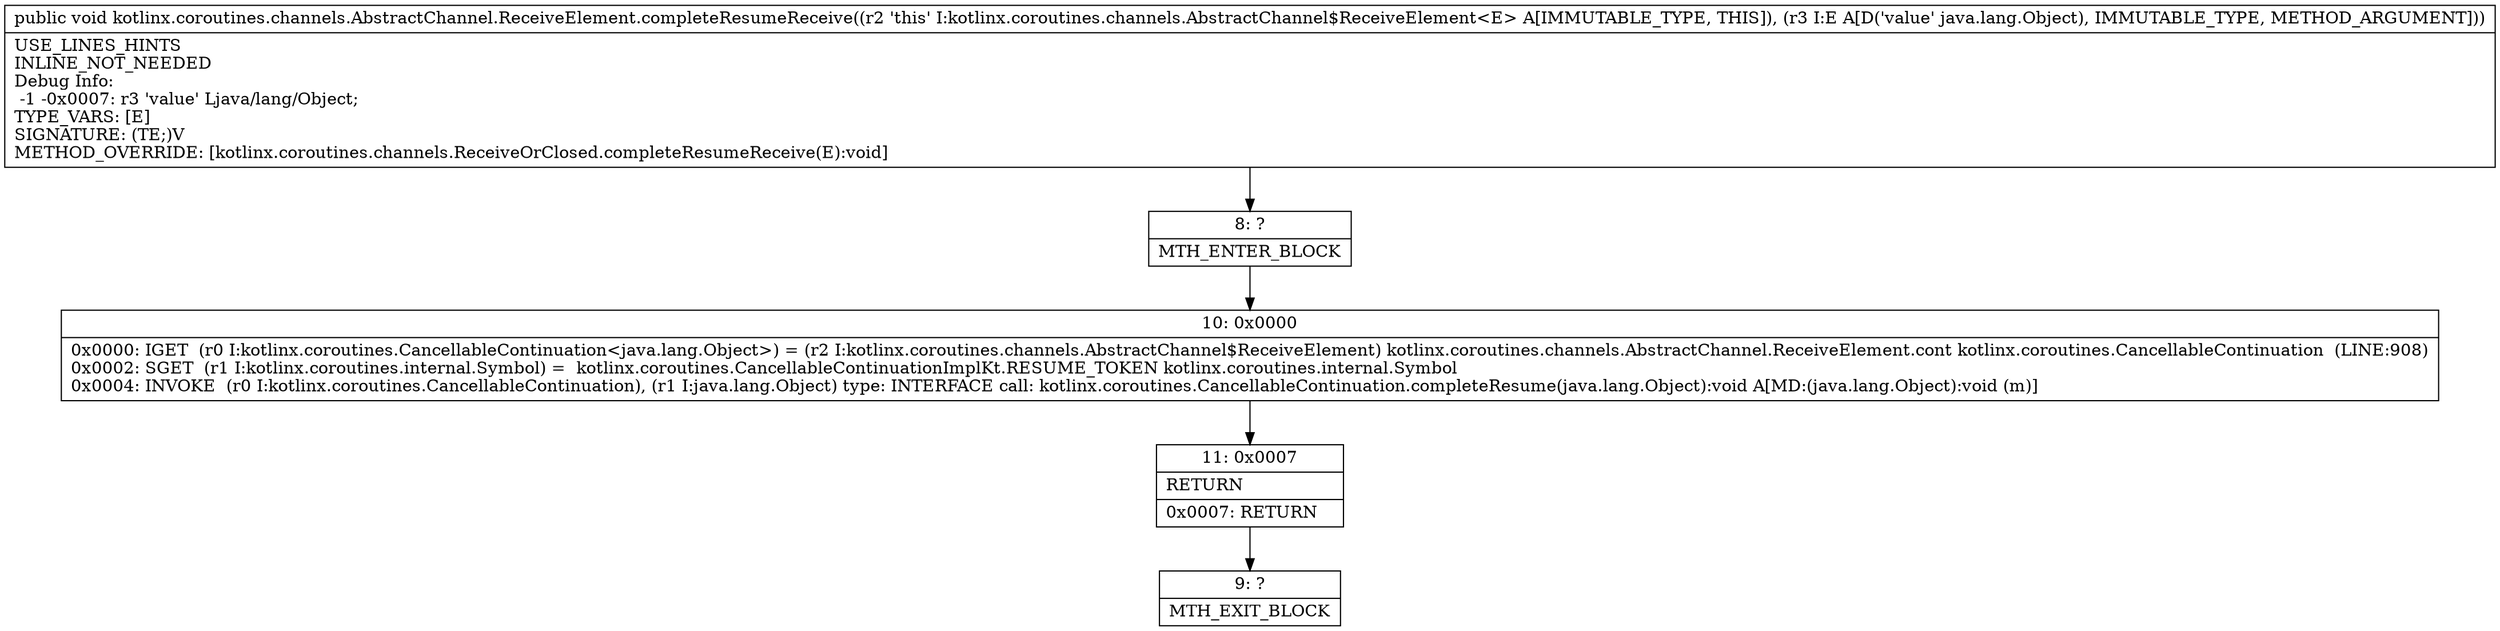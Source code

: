digraph "CFG forkotlinx.coroutines.channels.AbstractChannel.ReceiveElement.completeResumeReceive(Ljava\/lang\/Object;)V" {
Node_8 [shape=record,label="{8\:\ ?|MTH_ENTER_BLOCK\l}"];
Node_10 [shape=record,label="{10\:\ 0x0000|0x0000: IGET  (r0 I:kotlinx.coroutines.CancellableContinuation\<java.lang.Object\>) = (r2 I:kotlinx.coroutines.channels.AbstractChannel$ReceiveElement) kotlinx.coroutines.channels.AbstractChannel.ReceiveElement.cont kotlinx.coroutines.CancellableContinuation  (LINE:908)\l0x0002: SGET  (r1 I:kotlinx.coroutines.internal.Symbol) =  kotlinx.coroutines.CancellableContinuationImplKt.RESUME_TOKEN kotlinx.coroutines.internal.Symbol \l0x0004: INVOKE  (r0 I:kotlinx.coroutines.CancellableContinuation), (r1 I:java.lang.Object) type: INTERFACE call: kotlinx.coroutines.CancellableContinuation.completeResume(java.lang.Object):void A[MD:(java.lang.Object):void (m)]\l}"];
Node_11 [shape=record,label="{11\:\ 0x0007|RETURN\l|0x0007: RETURN   \l}"];
Node_9 [shape=record,label="{9\:\ ?|MTH_EXIT_BLOCK\l}"];
MethodNode[shape=record,label="{public void kotlinx.coroutines.channels.AbstractChannel.ReceiveElement.completeResumeReceive((r2 'this' I:kotlinx.coroutines.channels.AbstractChannel$ReceiveElement\<E\> A[IMMUTABLE_TYPE, THIS]), (r3 I:E A[D('value' java.lang.Object), IMMUTABLE_TYPE, METHOD_ARGUMENT]))  | USE_LINES_HINTS\lINLINE_NOT_NEEDED\lDebug Info:\l  \-1 \-0x0007: r3 'value' Ljava\/lang\/Object;\lTYPE_VARS: [E]\lSIGNATURE: (TE;)V\lMETHOD_OVERRIDE: [kotlinx.coroutines.channels.ReceiveOrClosed.completeResumeReceive(E):void]\l}"];
MethodNode -> Node_8;Node_8 -> Node_10;
Node_10 -> Node_11;
Node_11 -> Node_9;
}

